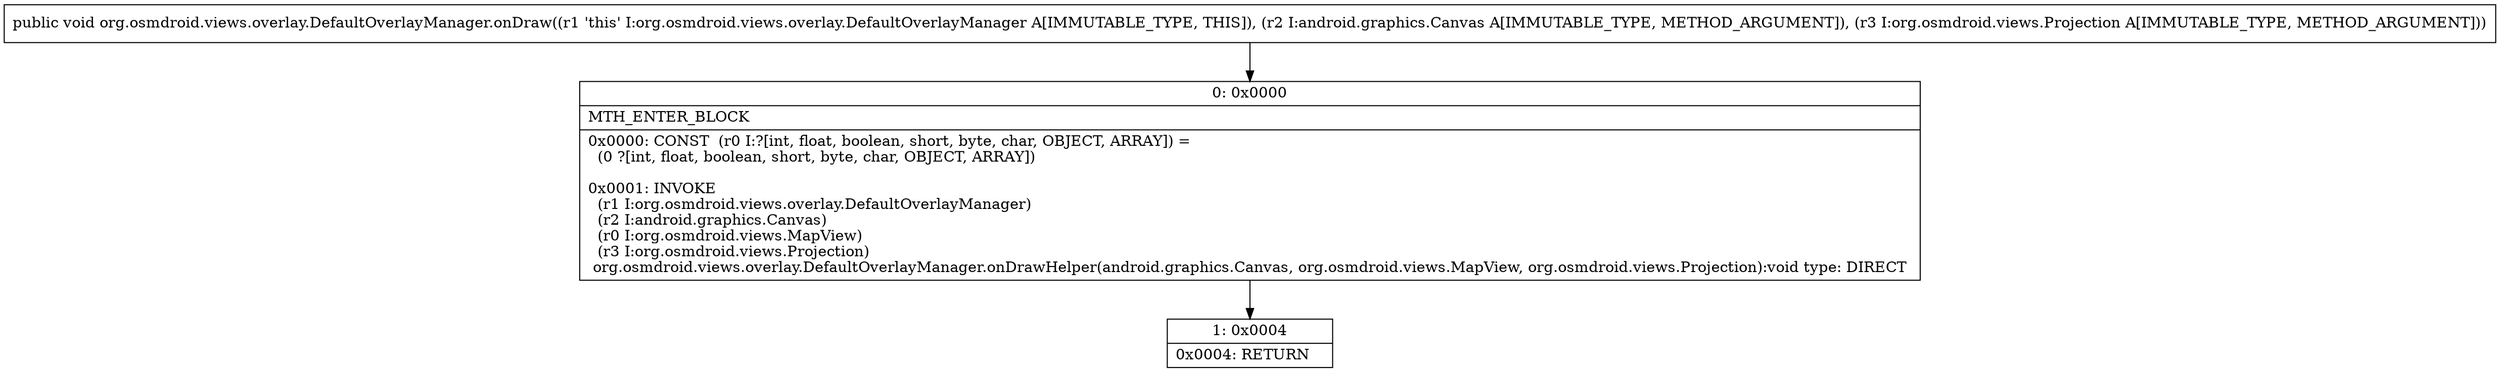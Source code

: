 digraph "CFG fororg.osmdroid.views.overlay.DefaultOverlayManager.onDraw(Landroid\/graphics\/Canvas;Lorg\/osmdroid\/views\/Projection;)V" {
Node_0 [shape=record,label="{0\:\ 0x0000|MTH_ENTER_BLOCK\l|0x0000: CONST  (r0 I:?[int, float, boolean, short, byte, char, OBJECT, ARRAY]) = \l  (0 ?[int, float, boolean, short, byte, char, OBJECT, ARRAY])\l \l0x0001: INVOKE  \l  (r1 I:org.osmdroid.views.overlay.DefaultOverlayManager)\l  (r2 I:android.graphics.Canvas)\l  (r0 I:org.osmdroid.views.MapView)\l  (r3 I:org.osmdroid.views.Projection)\l org.osmdroid.views.overlay.DefaultOverlayManager.onDrawHelper(android.graphics.Canvas, org.osmdroid.views.MapView, org.osmdroid.views.Projection):void type: DIRECT \l}"];
Node_1 [shape=record,label="{1\:\ 0x0004|0x0004: RETURN   \l}"];
MethodNode[shape=record,label="{public void org.osmdroid.views.overlay.DefaultOverlayManager.onDraw((r1 'this' I:org.osmdroid.views.overlay.DefaultOverlayManager A[IMMUTABLE_TYPE, THIS]), (r2 I:android.graphics.Canvas A[IMMUTABLE_TYPE, METHOD_ARGUMENT]), (r3 I:org.osmdroid.views.Projection A[IMMUTABLE_TYPE, METHOD_ARGUMENT])) }"];
MethodNode -> Node_0;
Node_0 -> Node_1;
}

